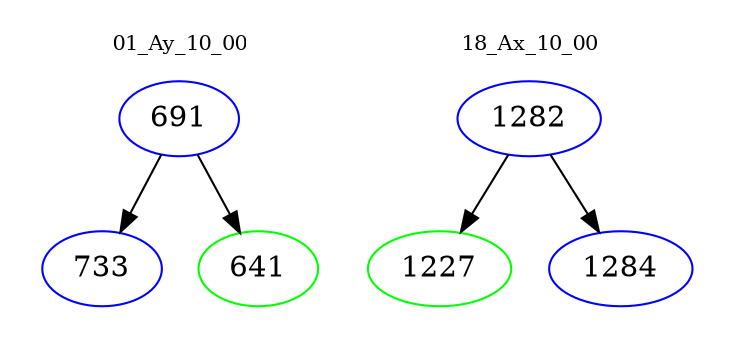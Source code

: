 digraph{
subgraph cluster_0 {
color = white
label = "01_Ay_10_00";
fontsize=10;
T0_691 [label="691", color="blue"]
T0_691 -> T0_733 [color="black"]
T0_733 [label="733", color="blue"]
T0_691 -> T0_641 [color="black"]
T0_641 [label="641", color="green"]
}
subgraph cluster_1 {
color = white
label = "18_Ax_10_00";
fontsize=10;
T1_1282 [label="1282", color="blue"]
T1_1282 -> T1_1227 [color="black"]
T1_1227 [label="1227", color="green"]
T1_1282 -> T1_1284 [color="black"]
T1_1284 [label="1284", color="blue"]
}
}
